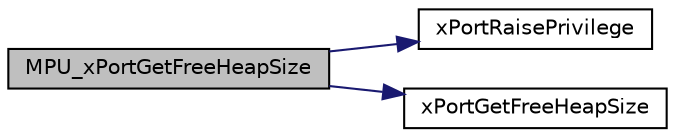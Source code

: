 digraph "MPU_xPortGetFreeHeapSize"
{
  edge [fontname="Helvetica",fontsize="10",labelfontname="Helvetica",labelfontsize="10"];
  node [fontname="Helvetica",fontsize="10",shape=record];
  rankdir="LR";
  Node84 [label="MPU_xPortGetFreeHeapSize",height=0.2,width=0.4,color="black", fillcolor="grey75", style="filled", fontcolor="black"];
  Node84 -> Node85 [color="midnightblue",fontsize="10",style="solid",fontname="Helvetica"];
  Node85 [label="xPortRaisePrivilege",height=0.2,width=0.4,color="black", fillcolor="white", style="filled",URL="$mpu__wrappers_8c.html#ac42aa31652a6e8158f8ea8a88aad8275"];
  Node84 -> Node86 [color="midnightblue",fontsize="10",style="solid",fontname="Helvetica"];
  Node86 [label="xPortGetFreeHeapSize",height=0.2,width=0.4,color="black", fillcolor="white", style="filled",URL="$portable_8h.html#a8f72fbee5c25c956bda528299ce6dd02"];
}
